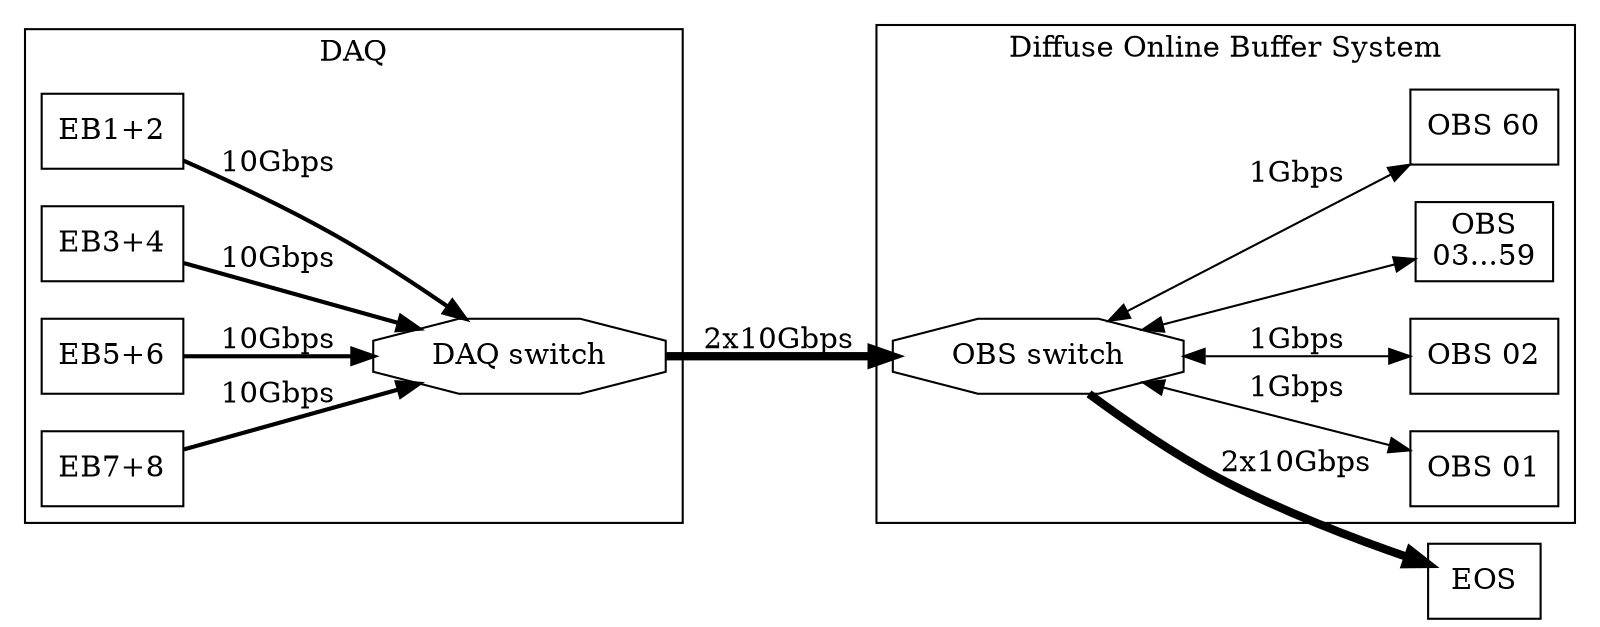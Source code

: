 digraph diffuse {
	newrank=true;
	
	rankdir=LR;

	node[shape=box];

	subgraph cluster_daq {
		daq1[label="EB1+2"];
		daq2[label="EB3+4"];
		daq3[label="EB5+6"];
		daq4[label="EB7+8"];
		swdaq[label="DAQ switch", shape=octagon];
		label="DAQ";
	}

	subgraph cluster_obs {
		swobs[label="OBS switch", shape=octagon];
		obs01[label="OBS 01"];
		obs02[label="OBS 02"];
		obs0n[label="OBS\n03...59"];
		obs60[label="OBS 60"];
		label="Diffuse Online Buffer System";
	}
	

	daq1->swdaq[label="10Gbps",penwidth=2];
	daq2->swdaq[label="10Gbps",penwidth=2];
	daq3->swdaq[label="10Gbps",penwidth=2];
	daq4->swdaq[label="10Gbps",penwidth=2];

	swdaq->swobs[label="2x10Gbps",penwidth=4];
	
	swobs->obs01[label="1Gbps",dir=both];
	swobs->obs02[label="1Gbps",dir=both];
	swobs->obs0n[dir=both];
	swobs->obs60[label="1Gbps",dir=both];
	
	//	{rank=same;	eos;swobs;}
	swobs->EOS[label="2x10Gbps",penwidth=4,splines=false];
	
	
}